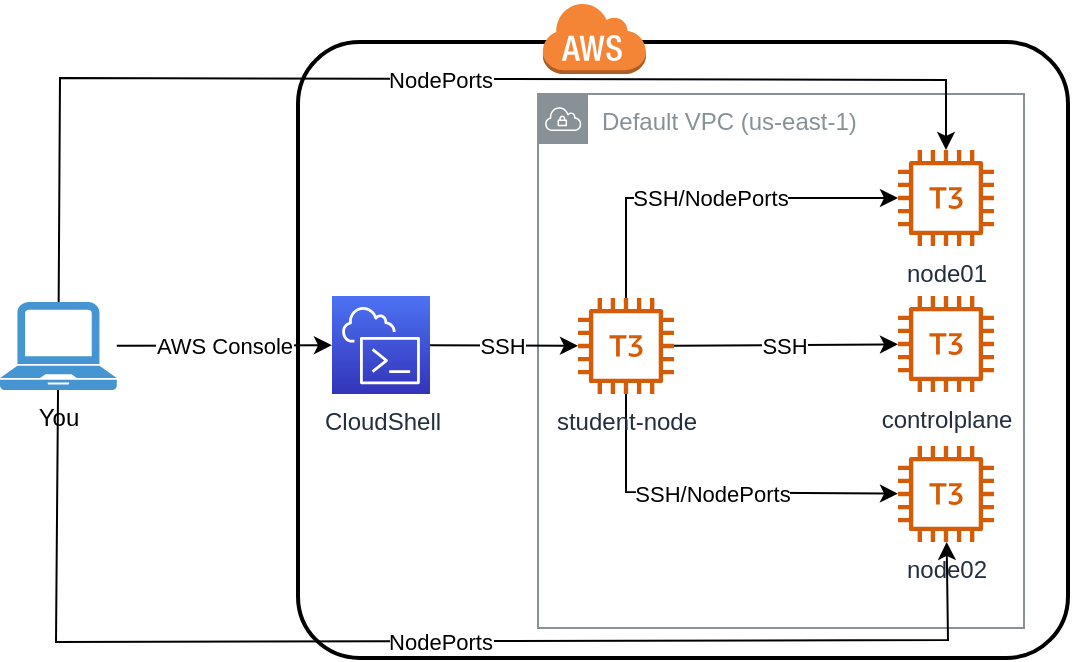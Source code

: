 <mxfile version="22.0.4" type="device">
  <diagram id="Ht1M8jgEwFfnCIfOTk4-" name="Page-1">
    <mxGraphModel dx="1512" dy="1067" grid="0" gridSize="10" guides="1" tooltips="1" connect="1" arrows="1" fold="1" page="1" pageScale="1" pageWidth="1169" pageHeight="827" math="0" shadow="0">
      <root>
        <mxCell id="0" />
        <mxCell id="1" parent="0" />
        <mxCell id="nSJ_F9aP9lYN7gOiTDdO-2" value="" style="rounded=1;arcSize=10;dashed=0;fillColor=none;gradientColor=none;strokeWidth=2;" parent="1" vertex="1">
          <mxGeometry x="680" y="56" width="385" height="308" as="geometry" />
        </mxCell>
        <mxCell id="0cvhrp5IMuWOUAZ_2wwR-5" value="Default VPC (us-east-1)" style="sketch=0;outlineConnect=0;gradientColor=none;html=1;whiteSpace=wrap;fontSize=12;fontStyle=0;shape=mxgraph.aws4.group;grIcon=mxgraph.aws4.group_vpc;strokeColor=#879196;fillColor=none;verticalAlign=top;align=left;spacingLeft=30;fontColor=#879196;dashed=0;" parent="1" vertex="1">
          <mxGeometry x="800" y="82" width="243" height="267" as="geometry" />
        </mxCell>
        <mxCell id="nSJ_F9aP9lYN7gOiTDdO-1" value="CloudShell" style="sketch=0;points=[[0,0,0],[0.25,0,0],[0.5,0,0],[0.75,0,0],[1,0,0],[0,1,0],[0.25,1,0],[0.5,1,0],[0.75,1,0],[1,1,0],[0,0.25,0],[0,0.5,0],[0,0.75,0],[1,0.25,0],[1,0.5,0],[1,0.75,0]];outlineConnect=0;fontColor=#232F3E;gradientColor=#4D72F3;gradientDirection=north;fillColor=#3334B9;strokeColor=#ffffff;dashed=0;verticalLabelPosition=bottom;verticalAlign=top;align=center;html=1;fontSize=12;fontStyle=0;aspect=fixed;shape=mxgraph.aws4.resourceIcon;resIcon=mxgraph.aws4.cloudshell;" parent="1" vertex="1">
          <mxGeometry x="697" y="183" width="49" height="49" as="geometry" />
        </mxCell>
        <mxCell id="nSJ_F9aP9lYN7gOiTDdO-3" value="" style="dashed=0;html=1;shape=mxgraph.aws3.cloud;fillColor=#F58536;gradientColor=none;dashed=0;" parent="1" vertex="1">
          <mxGeometry x="802" y="36" width="52" height="36" as="geometry" />
        </mxCell>
        <mxCell id="0cvhrp5IMuWOUAZ_2wwR-1" value="node01" style="sketch=0;outlineConnect=0;fontColor=#232F3E;gradientColor=none;fillColor=#D45B07;strokeColor=none;dashed=0;verticalLabelPosition=bottom;verticalAlign=top;align=center;html=1;fontSize=12;fontStyle=0;aspect=fixed;pointerEvents=1;shape=mxgraph.aws4.t3_instance;" parent="1" vertex="1">
          <mxGeometry x="980" y="110" width="48" height="48" as="geometry" />
        </mxCell>
        <mxCell id="0cvhrp5IMuWOUAZ_2wwR-2" value="controlplane" style="sketch=0;outlineConnect=0;fontColor=#232F3E;gradientColor=none;fillColor=#D45B07;strokeColor=none;dashed=0;verticalLabelPosition=bottom;verticalAlign=top;align=center;html=1;fontSize=12;fontStyle=0;aspect=fixed;pointerEvents=1;shape=mxgraph.aws4.t3_instance;" parent="1" vertex="1">
          <mxGeometry x="980" y="183" width="48" height="48" as="geometry" />
        </mxCell>
        <mxCell id="0cvhrp5IMuWOUAZ_2wwR-3" value="node02" style="sketch=0;outlineConnect=0;fontColor=#232F3E;gradientColor=none;fillColor=#D45B07;strokeColor=none;dashed=0;verticalLabelPosition=bottom;verticalAlign=top;align=center;html=1;fontSize=12;fontStyle=0;aspect=fixed;pointerEvents=1;shape=mxgraph.aws4.t3_instance;" parent="1" vertex="1">
          <mxGeometry x="980" y="258" width="48" height="48" as="geometry" />
        </mxCell>
        <mxCell id="nSJ_F9aP9lYN7gOiTDdO-11" value="" style="endArrow=classic;html=1;rounded=0;" parent="1" target="0cvhrp5IMuWOUAZ_2wwR-2" edge="1" source="aAVi1WYUoHH60ktbnxuV-1">
          <mxGeometry relative="1" as="geometry">
            <mxPoint x="854" y="205.71" as="sourcePoint" />
            <mxPoint x="954" y="205.71" as="targetPoint" />
          </mxGeometry>
        </mxCell>
        <mxCell id="nSJ_F9aP9lYN7gOiTDdO-12" value="SSH" style="edgeLabel;resizable=0;html=1;align=center;verticalAlign=middle;" parent="nSJ_F9aP9lYN7gOiTDdO-11" connectable="0" vertex="1">
          <mxGeometry relative="1" as="geometry">
            <mxPoint x="-1" as="offset" />
          </mxGeometry>
        </mxCell>
        <mxCell id="nSJ_F9aP9lYN7gOiTDdO-13" value="" style="endArrow=classic;html=1;rounded=0;" parent="1" source="aAVi1WYUoHH60ktbnxuV-1" target="0cvhrp5IMuWOUAZ_2wwR-1" edge="1">
          <mxGeometry relative="1" as="geometry">
            <mxPoint x="810" y="137" as="sourcePoint" />
            <mxPoint x="910" y="137" as="targetPoint" />
            <Array as="points">
              <mxPoint x="844" y="134" />
            </Array>
          </mxGeometry>
        </mxCell>
        <mxCell id="nSJ_F9aP9lYN7gOiTDdO-14" value="SSH/NodePorts" style="edgeLabel;resizable=0;html=1;align=center;verticalAlign=middle;" parent="nSJ_F9aP9lYN7gOiTDdO-13" connectable="0" vertex="1">
          <mxGeometry relative="1" as="geometry">
            <mxPoint x="-1" as="offset" />
          </mxGeometry>
        </mxCell>
        <mxCell id="nSJ_F9aP9lYN7gOiTDdO-15" value="" style="endArrow=classic;html=1;rounded=0;" parent="1" source="aAVi1WYUoHH60ktbnxuV-1" target="0cvhrp5IMuWOUAZ_2wwR-3" edge="1">
          <mxGeometry relative="1" as="geometry">
            <mxPoint x="784" y="369" as="sourcePoint" />
            <mxPoint x="938" y="203" as="targetPoint" />
            <Array as="points">
              <mxPoint x="844" y="281" />
            </Array>
          </mxGeometry>
        </mxCell>
        <mxCell id="nSJ_F9aP9lYN7gOiTDdO-16" value="SSH/NodePorts" style="edgeLabel;resizable=0;html=1;align=center;verticalAlign=middle;" parent="nSJ_F9aP9lYN7gOiTDdO-15" connectable="0" vertex="1">
          <mxGeometry relative="1" as="geometry">
            <mxPoint x="-1" as="offset" />
          </mxGeometry>
        </mxCell>
        <mxCell id="aAVi1WYUoHH60ktbnxuV-1" value="student-node" style="sketch=0;outlineConnect=0;fontColor=#232F3E;gradientColor=none;fillColor=#D45B07;strokeColor=none;dashed=0;verticalLabelPosition=bottom;verticalAlign=top;align=center;html=1;fontSize=12;fontStyle=0;aspect=fixed;pointerEvents=1;shape=mxgraph.aws4.t3_instance;" vertex="1" parent="1">
          <mxGeometry x="820" y="184" width="48" height="48" as="geometry" />
        </mxCell>
        <mxCell id="aAVi1WYUoHH60ktbnxuV-2" value="" style="endArrow=classic;html=1;rounded=0;" edge="1" parent="1" source="nSJ_F9aP9lYN7gOiTDdO-1" target="aAVi1WYUoHH60ktbnxuV-1">
          <mxGeometry relative="1" as="geometry">
            <mxPoint x="702" y="205.3" as="sourcePoint" />
            <mxPoint x="788" y="206" as="targetPoint" />
          </mxGeometry>
        </mxCell>
        <mxCell id="aAVi1WYUoHH60ktbnxuV-3" value="SSH" style="edgeLabel;resizable=0;html=1;align=center;verticalAlign=middle;" connectable="0" vertex="1" parent="aAVi1WYUoHH60ktbnxuV-2">
          <mxGeometry relative="1" as="geometry">
            <mxPoint x="-1" as="offset" />
          </mxGeometry>
        </mxCell>
        <mxCell id="aAVi1WYUoHH60ktbnxuV-4" value="You" style="pointerEvents=1;shadow=0;dashed=0;html=1;strokeColor=none;fillColor=#4495D1;labelPosition=center;verticalLabelPosition=bottom;verticalAlign=top;align=center;outlineConnect=0;shape=mxgraph.veeam.laptop;" vertex="1" parent="1">
          <mxGeometry x="531" y="186" width="58.4" height="44" as="geometry" />
        </mxCell>
        <mxCell id="aAVi1WYUoHH60ktbnxuV-5" value="" style="endArrow=classic;html=1;rounded=0;" edge="1" parent="1" source="aAVi1WYUoHH60ktbnxuV-4" target="nSJ_F9aP9lYN7gOiTDdO-1">
          <mxGeometry relative="1" as="geometry">
            <mxPoint x="579.4" y="205.8" as="sourcePoint" />
            <mxPoint x="653.4" y="205.8" as="targetPoint" />
          </mxGeometry>
        </mxCell>
        <mxCell id="aAVi1WYUoHH60ktbnxuV-6" value="AWS Console" style="edgeLabel;resizable=0;html=1;align=center;verticalAlign=middle;" connectable="0" vertex="1" parent="aAVi1WYUoHH60ktbnxuV-5">
          <mxGeometry relative="1" as="geometry">
            <mxPoint x="-1" as="offset" />
          </mxGeometry>
        </mxCell>
        <mxCell id="aAVi1WYUoHH60ktbnxuV-12" value="" style="endArrow=classic;html=1;rounded=0;" edge="1" parent="1" source="aAVi1WYUoHH60ktbnxuV-4" target="0cvhrp5IMuWOUAZ_2wwR-1">
          <mxGeometry width="50" height="50" relative="1" as="geometry">
            <mxPoint x="936" y="70" as="sourcePoint" />
            <mxPoint x="1006" y="46" as="targetPoint" />
            <Array as="points">
              <mxPoint x="561" y="74" />
              <mxPoint x="1004" y="75" />
            </Array>
          </mxGeometry>
        </mxCell>
        <mxCell id="aAVi1WYUoHH60ktbnxuV-13" value="NodePorts" style="edgeLabel;html=1;align=center;verticalAlign=middle;resizable=0;points=[];" vertex="1" connectable="0" parent="aAVi1WYUoHH60ktbnxuV-12">
          <mxGeometry x="0.023" relative="1" as="geometry">
            <mxPoint as="offset" />
          </mxGeometry>
        </mxCell>
        <mxCell id="aAVi1WYUoHH60ktbnxuV-14" value="" style="endArrow=classic;html=1;rounded=0;" edge="1" parent="1" source="aAVi1WYUoHH60ktbnxuV-4" target="0cvhrp5IMuWOUAZ_2wwR-3">
          <mxGeometry width="50" height="50" relative="1" as="geometry">
            <mxPoint x="551" y="466" as="sourcePoint" />
            <mxPoint x="1005" y="390" as="targetPoint" />
            <Array as="points">
              <mxPoint x="559" y="356" />
              <mxPoint x="1005" y="355" />
            </Array>
          </mxGeometry>
        </mxCell>
        <mxCell id="aAVi1WYUoHH60ktbnxuV-15" value="NodePorts" style="edgeLabel;html=1;align=center;verticalAlign=middle;resizable=0;points=[];" vertex="1" connectable="0" parent="aAVi1WYUoHH60ktbnxuV-14">
          <mxGeometry x="0.023" relative="1" as="geometry">
            <mxPoint as="offset" />
          </mxGeometry>
        </mxCell>
      </root>
    </mxGraphModel>
  </diagram>
</mxfile>
